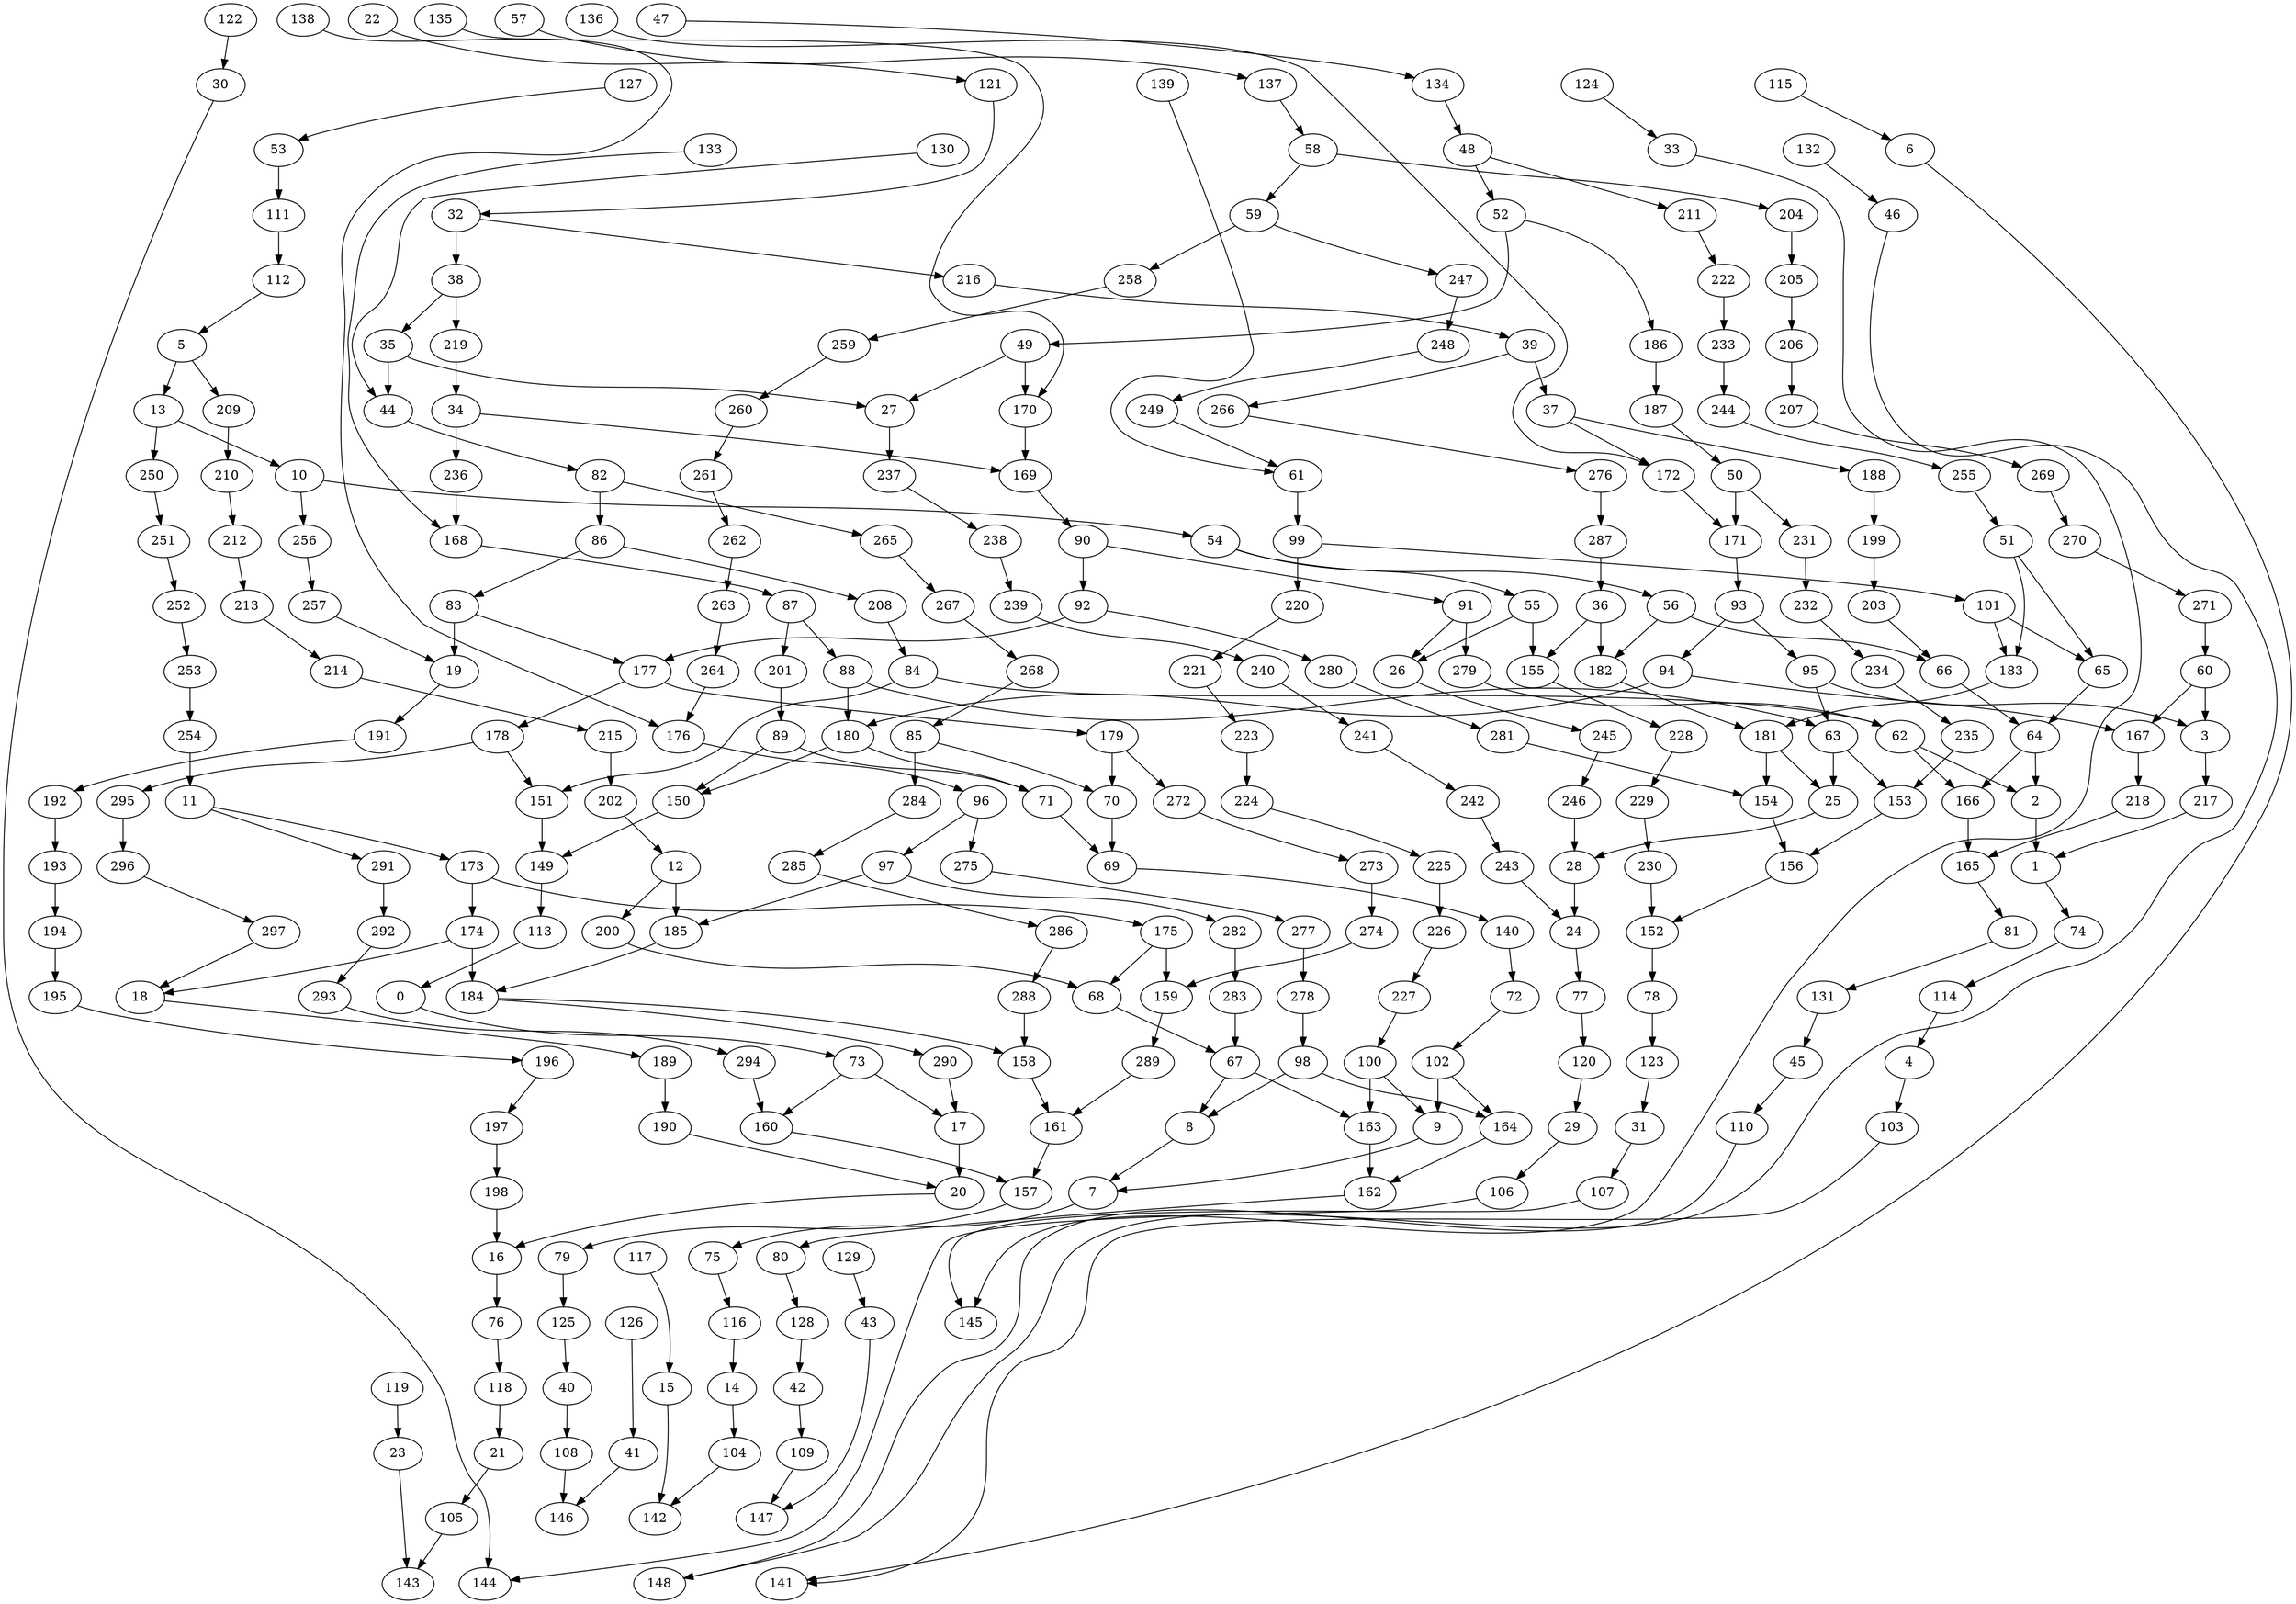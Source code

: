 digraph g {
0;
1;
2;
3;
4;
5;
6;
7;
8;
9;
10;
11;
12;
13;
14;
15;
16;
17;
18;
19;
20;
21;
22;
23;
24;
25;
26;
27;
28;
29;
30;
31;
32;
33;
34;
35;
36;
37;
38;
39;
40;
41;
42;
43;
44;
45;
46;
47;
48;
49;
50;
51;
52;
53;
54;
55;
56;
57;
58;
59;
60;
61;
62;
63;
64;
65;
66;
67;
68;
69;
70;
71;
72;
73;
74;
75;
76;
77;
78;
79;
80;
81;
82;
83;
84;
85;
86;
87;
88;
89;
90;
91;
92;
93;
94;
95;
96;
97;
98;
99;
100;
101;
102;
103;
104;
105;
106;
107;
108;
109;
110;
111;
112;
113;
114;
115;
116;
117;
118;
119;
120;
121;
122;
123;
124;
125;
126;
127;
128;
129;
130;
131;
132;
133;
134;
135;
136;
137;
138;
139;
140;
141;
142;
143;
144;
145;
146;
147;
148;
149;
150;
151;
152;
153;
154;
155;
156;
157;
158;
159;
160;
161;
162;
163;
164;
165;
166;
167;
168;
169;
170;
171;
172;
173;
174;
175;
176;
177;
178;
179;
180;
181;
182;
183;
184;
185;
186;
187;
188;
189;
190;
191;
192;
193;
194;
195;
196;
197;
198;
199;
200;
201;
202;
203;
204;
205;
206;
207;
208;
209;
210;
211;
212;
213;
214;
215;
216;
217;
218;
219;
220;
221;
222;
223;
224;
225;
226;
227;
228;
229;
230;
231;
232;
233;
234;
235;
236;
237;
238;
239;
240;
241;
242;
243;
244;
245;
246;
247;
248;
249;
250;
251;
252;
253;
254;
255;
256;
257;
258;
259;
260;
261;
262;
263;
264;
265;
266;
267;
268;
269;
270;
271;
272;
273;
274;
275;
276;
277;
278;
279;
280;
281;
282;
283;
284;
285;
286;
287;
288;
289;
290;
291;
292;
293;
294;
295;
296;
297;
0 -> 73 [weight=0];
1 -> 74 [weight=0];
2 -> 1 [weight=4];
3 -> 217 [weight=0];
4 -> 103 [weight=0];
5 -> 13 [weight=0];
5 -> 209 [weight=0];
6 -> 141 [weight=0];
7 -> 75 [weight=0];
8 -> 7 [weight=0];
9 -> 7 [weight=0];
10 -> 54 [weight=0];
10 -> 256 [weight=0];
11 -> 173 [weight=0];
11 -> 291 [weight=0];
12 -> 185 [weight=3];
12 -> 200 [weight=0];
13 -> 250 [weight=0];
13 -> 10 [weight=0];
14 -> 104 [weight=0];
15 -> 142 [weight=0];
16 -> 76 [weight=0];
17 -> 20 [weight=1];
18 -> 189 [weight=0];
19 -> 191 [weight=0];
20 -> 16 [weight=0];
21 -> 105 [weight=0];
22 -> 121 [weight=0];
23 -> 143 [weight=0];
24 -> 77 [weight=0];
25 -> 28 [weight=0];
26 -> 245 [weight=0];
27 -> 237 [weight=1];
28 -> 24 [weight=3];
29 -> 106 [weight=0];
30 -> 144 [weight=0];
31 -> 107 [weight=0];
32 -> 216 [weight=0];
32 -> 38 [weight=1];
33 -> 145 [weight=0];
34 -> 236 [weight=2];
34 -> 169 [weight=0];
35 -> 27 [weight=0];
35 -> 44 [weight=1];
36 -> 182 [weight=1];
36 -> 155 [weight=0];
37 -> 172 [weight=0];
37 -> 188 [weight=0];
38 -> 35 [weight=0];
38 -> 219 [weight=1];
39 -> 37 [weight=0];
39 -> 266 [weight=0];
40 -> 108 [weight=0];
41 -> 146 [weight=0];
42 -> 109 [weight=0];
43 -> 147 [weight=0];
44 -> 82 [weight=0];
45 -> 110 [weight=0];
46 -> 148 [weight=0];
47 -> 134 [weight=0];
48 -> 211 [weight=0];
48 -> 52 [weight=0];
49 -> 170 [weight=1];
49 -> 27 [weight=0];
50 -> 231 [weight=0];
50 -> 171 [weight=1];
51 -> 183 [weight=0];
51 -> 65 [weight=0];
52 -> 49 [weight=0];
52 -> 186 [weight=0];
53 -> 111 [weight=1];
54 -> 56 [weight=0];
54 -> 55 [weight=0];
55 -> 155 [weight=3];
55 -> 26 [weight=0];
56 -> 66 [weight=0];
56 -> 182 [weight=0];
57 -> 137 [weight=0];
58 -> 204 [weight=0];
58 -> 59 [weight=0];
59 -> 247 [weight=0];
59 -> 258 [weight=0];
60 -> 3 [weight=1];
60 -> 167 [weight=0];
61 -> 99 [weight=1];
62 -> 2 [weight=0];
62 -> 166 [weight=1];
63 -> 153 [weight=0];
63 -> 25 [weight=2];
64 -> 166 [weight=0];
64 -> 2 [weight=0];
65 -> 64 [weight=0];
66 -> 64 [weight=0];
67 -> 8 [weight=0];
67 -> 163 [weight=0];
68 -> 67 [weight=0];
69 -> 140 [weight=0];
70 -> 69 [weight=3];
71 -> 69 [weight=0];
72 -> 102 [weight=0];
73 -> 17 [weight=0];
73 -> 160 [weight=0];
74 -> 114 [weight=0];
75 -> 116 [weight=0];
76 -> 118 [weight=0];
77 -> 120 [weight=0];
78 -> 123 [weight=1];
79 -> 125 [weight=0];
80 -> 128 [weight=0];
81 -> 131 [weight=0];
82 -> 86 [weight=1];
82 -> 265 [weight=0];
83 -> 177 [weight=0];
83 -> 19 [weight=1];
84 -> 151 [weight=0];
84 -> 62 [weight=0];
85 -> 284 [weight=2];
85 -> 70 [weight=0];
86 -> 208 [weight=0];
86 -> 83 [weight=0];
87 -> 88 [weight=0];
87 -> 201 [weight=0];
88 -> 63 [weight=0];
88 -> 180 [weight=1];
89 -> 150 [weight=0];
89 -> 71 [weight=0];
90 -> 92 [weight=1];
90 -> 91 [weight=0];
91 -> 26 [weight=0];
91 -> 279 [weight=0];
92 -> 177 [weight=1];
92 -> 280 [weight=0];
93 -> 95 [weight=0];
93 -> 94 [weight=0];
94 -> 167 [weight=0];
94 -> 180 [weight=1];
95 -> 3 [weight=0];
95 -> 63 [weight=2];
96 -> 97 [weight=0];
96 -> 275 [weight=0];
97 -> 185 [weight=0];
97 -> 282 [weight=0];
98 -> 8 [weight=0];
98 -> 164 [weight=0];
99 -> 101 [weight=0];
99 -> 220 [weight=1];
100 -> 9 [weight=0];
100 -> 163 [weight=1];
101 -> 65 [weight=0];
101 -> 183 [weight=0];
102 -> 9 [weight=1];
102 -> 164 [weight=0];
103 -> 141 [weight=0];
104 -> 142 [weight=0];
105 -> 143 [weight=0];
106 -> 144 [weight=0];
107 -> 145 [weight=0];
108 -> 146 [weight=0];
109 -> 147 [weight=0];
110 -> 148 [weight=0];
111 -> 112 [weight=2];
112 -> 5 [weight=0];
113 -> 0 [weight=0];
114 -> 4 [weight=0];
115 -> 6 [weight=0];
116 -> 14 [weight=0];
117 -> 15 [weight=0];
118 -> 21 [weight=0];
119 -> 23 [weight=0];
120 -> 29 [weight=0];
121 -> 32 [weight=0];
122 -> 30 [weight=0];
123 -> 31 [weight=0];
124 -> 33 [weight=0];
125 -> 40 [weight=0];
126 -> 41 [weight=0];
127 -> 53 [weight=0];
128 -> 42 [weight=0];
129 -> 43 [weight=0];
130 -> 44 [weight=0];
131 -> 45 [weight=0];
132 -> 46 [weight=0];
133 -> 168 [weight=0];
134 -> 48 [weight=0];
135 -> 170 [weight=0];
136 -> 172 [weight=0];
137 -> 58 [weight=0];
138 -> 176 [weight=0];
139 -> 61 [weight=0];
140 -> 72 [weight=0];
149 -> 113 [weight=1];
150 -> 149 [weight=1];
151 -> 149 [weight=1];
152 -> 78 [weight=2];
153 -> 156 [weight=1];
154 -> 156 [weight=1];
155 -> 228 [weight=0];
156 -> 152 [weight=0];
157 -> 79 [weight=0];
158 -> 161 [weight=0];
159 -> 289 [weight=0];
160 -> 157 [weight=0];
161 -> 157 [weight=0];
162 -> 80 [weight=0];
163 -> 162 [weight=1];
164 -> 162 [weight=0];
165 -> 81 [weight=0];
166 -> 165 [weight=2];
167 -> 218 [weight=3];
168 -> 87 [weight=0];
169 -> 90 [weight=0];
170 -> 169 [weight=2];
171 -> 93 [weight=0];
172 -> 171 [weight=0];
173 -> 175 [weight=0];
173 -> 174 [weight=1];
174 -> 184 [weight=1];
174 -> 18 [weight=0];
175 -> 68 [weight=0];
175 -> 159 [weight=2];
176 -> 96 [weight=0];
177 -> 179 [weight=0];
177 -> 178 [weight=0];
178 -> 295 [weight=0];
178 -> 151 [weight=0];
179 -> 70 [weight=2];
179 -> 272 [weight=0];
180 -> 150 [weight=0];
180 -> 71 [weight=0];
181 -> 25 [weight=0];
181 -> 154 [weight=0];
182 -> 181 [weight=0];
183 -> 181 [weight=2];
184 -> 158 [weight=0];
184 -> 290 [weight=0];
185 -> 184 [weight=0];
186 -> 187 [weight=2];
187 -> 50 [weight=0];
188 -> 199 [weight=4];
189 -> 190 [weight=1];
190 -> 20 [weight=0];
191 -> 192 [weight=0];
192 -> 193 [weight=0];
193 -> 194 [weight=0];
194 -> 195 [weight=0];
195 -> 196 [weight=0];
196 -> 197 [weight=0];
197 -> 198 [weight=1];
198 -> 16 [weight=4];
199 -> 203 [weight=1];
200 -> 68 [weight=0];
201 -> 89 [weight=1];
202 -> 12 [weight=1];
203 -> 66 [weight=0];
204 -> 205 [weight=1];
205 -> 206 [weight=1];
206 -> 207 [weight=0];
207 -> 269 [weight=0];
208 -> 84 [weight=1];
209 -> 210 [weight=0];
210 -> 212 [weight=0];
211 -> 222 [weight=0];
212 -> 213 [weight=0];
213 -> 214 [weight=0];
214 -> 215 [weight=0];
215 -> 202 [weight=1];
216 -> 39 [weight=0];
217 -> 1 [weight=0];
218 -> 165 [weight=0];
219 -> 34 [weight=2];
220 -> 221 [weight=0];
221 -> 223 [weight=1];
222 -> 233 [weight=0];
223 -> 224 [weight=3];
224 -> 225 [weight=0];
225 -> 226 [weight=0];
226 -> 227 [weight=0];
227 -> 100 [weight=0];
228 -> 229 [weight=0];
229 -> 230 [weight=0];
230 -> 152 [weight=0];
231 -> 232 [weight=0];
232 -> 234 [weight=0];
233 -> 244 [weight=0];
234 -> 235 [weight=0];
235 -> 153 [weight=1];
236 -> 168 [weight=1];
237 -> 238 [weight=0];
238 -> 239 [weight=0];
239 -> 240 [weight=0];
240 -> 241 [weight=0];
241 -> 242 [weight=0];
242 -> 243 [weight=0];
243 -> 24 [weight=0];
244 -> 255 [weight=0];
245 -> 246 [weight=0];
246 -> 28 [weight=1];
247 -> 248 [weight=0];
248 -> 249 [weight=0];
249 -> 61 [weight=0];
250 -> 251 [weight=0];
251 -> 252 [weight=0];
252 -> 253 [weight=0];
253 -> 254 [weight=0];
254 -> 11 [weight=1];
255 -> 51 [weight=0];
256 -> 257 [weight=0];
257 -> 19 [weight=0];
258 -> 259 [weight=0];
259 -> 260 [weight=0];
260 -> 261 [weight=0];
261 -> 262 [weight=0];
262 -> 263 [weight=0];
263 -> 264 [weight=0];
264 -> 176 [weight=0];
265 -> 267 [weight=0];
266 -> 276 [weight=0];
267 -> 268 [weight=0];
268 -> 85 [weight=0];
269 -> 270 [weight=0];
270 -> 271 [weight=0];
271 -> 60 [weight=1];
272 -> 273 [weight=0];
273 -> 274 [weight=0];
274 -> 159 [weight=0];
275 -> 277 [weight=0];
276 -> 287 [weight=1];
277 -> 278 [weight=0];
278 -> 98 [weight=4];
279 -> 62 [weight=0];
280 -> 281 [weight=0];
281 -> 154 [weight=0];
282 -> 283 [weight=1];
283 -> 67 [weight=1];
284 -> 285 [weight=0];
285 -> 286 [weight=0];
286 -> 288 [weight=0];
287 -> 36 [weight=1];
288 -> 158 [weight=1];
289 -> 161 [weight=0];
290 -> 17 [weight=0];
291 -> 292 [weight=1];
292 -> 293 [weight=0];
293 -> 294 [weight=0];
294 -> 160 [weight=0];
295 -> 296 [weight=1];
296 -> 297 [weight=0];
297 -> 18 [weight=0];
}

